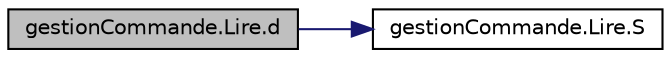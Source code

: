 digraph "gestionCommande.Lire.d"
{
  edge [fontname="Helvetica",fontsize="10",labelfontname="Helvetica",labelfontsize="10"];
  node [fontname="Helvetica",fontsize="10",shape=record];
  rankdir="LR";
  Node1 [label="gestionCommande.Lire.d",height=0.2,width=0.4,color="black", fillcolor="grey75", style="filled" fontcolor="black"];
  Node1 -> Node2 [color="midnightblue",fontsize="10",style="solid",fontname="Helvetica"];
  Node2 [label="gestionCommande.Lire.S",height=0.2,width=0.4,color="black", fillcolor="white", style="filled",URL="$classgestion_commande_1_1_lire.html#a80bc00afc8ee00cdf98d844099184e16"];
}
